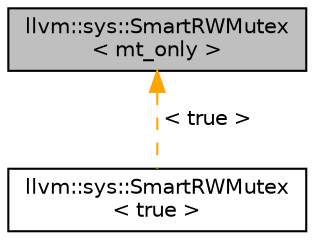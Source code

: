 digraph "llvm::sys::SmartRWMutex&lt; mt_only &gt;"
{
 // LATEX_PDF_SIZE
  bgcolor="transparent";
  edge [fontname="Helvetica",fontsize="10",labelfontname="Helvetica",labelfontsize="10"];
  node [fontname="Helvetica",fontsize="10",shape="box"];
  Node1 [label="llvm::sys::SmartRWMutex\l\< mt_only \>",height=0.2,width=0.4,color="black", fillcolor="grey75", style="filled", fontcolor="black",tooltip="SmartMutex - An R/W mutex with a compile time constant parameter that indicates whether this mutex sh..."];
  Node1 -> Node2 [dir="back",color="orange",fontsize="10",style="dashed",label=" \< true \>" ,fontname="Helvetica"];
  Node2 [label="llvm::sys::SmartRWMutex\l\< true \>",height=0.2,width=0.4,color="black",URL="$classllvm_1_1sys_1_1SmartRWMutex.html",tooltip=" "];
}
